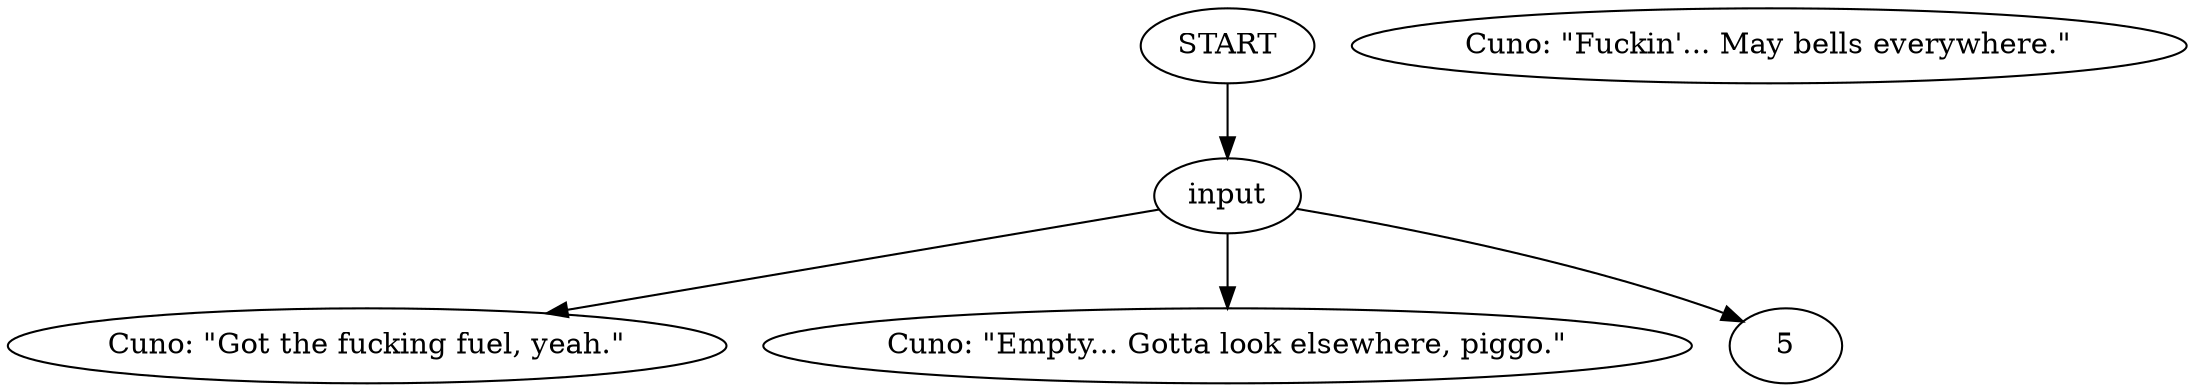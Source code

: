 # SEAFORT / CUNO FUEL barks
# Cuno reacts to fuel empty if task is on w/ BARK
# ==================================================
digraph G {
	  0 [label="START"];
	  1 [label="input"];
	  2 [label="Cuno: \"Got the fucking fuel, yeah.\""];
	  3 [label="Cuno: \"Fuckin'... May bells everywhere.\""];
	  4 [label="Cuno: \"Empty... Gotta look elsewhere, piggo.\""];
	  0 -> 1
	  1 -> 2
	  1 -> 4
	  1 -> 5
}


